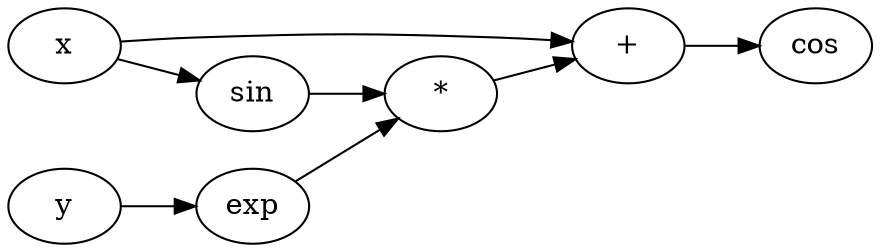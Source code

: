 digraph {
rankdir="LR";
n7[label=<cos>]
n6 -> n7
n6[label=<+>]
n0 -> n6
n5 -> n6
n0[label=<x>]
n5[label=<*>]
n4 -> n5
n3 -> n5
n4[label=<exp>]
n1 -> n4
n1[label=<y>]
n3[label=<sin>]
n0 -> n3
n0[label=<x>]
}
